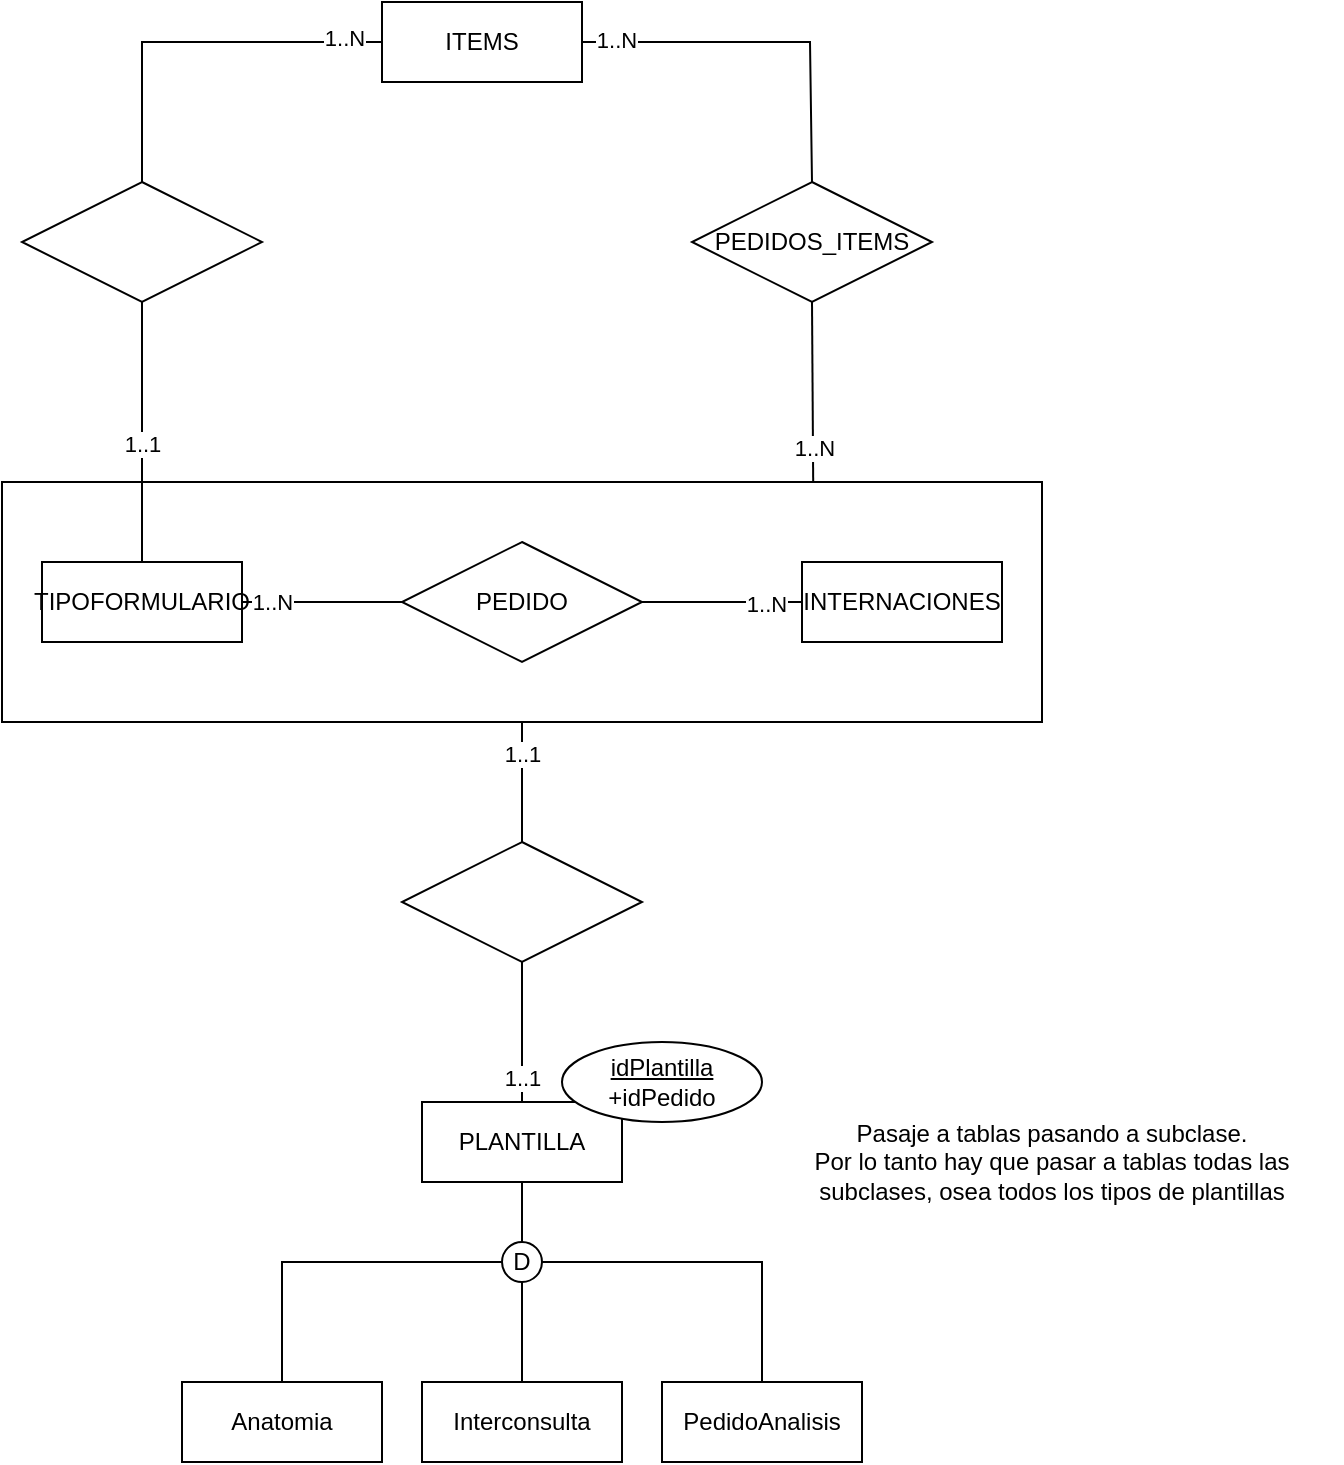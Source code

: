 <mxfile version="26.0.11">
  <diagram id="R2lEEEUBdFMjLlhIrx00" name="Page-1">
    <mxGraphModel dx="1968" dy="1573" grid="1" gridSize="10" guides="1" tooltips="1" connect="1" arrows="1" fold="1" page="1" pageScale="1" pageWidth="850" pageHeight="1100" math="0" shadow="0" extFonts="Permanent Marker^https://fonts.googleapis.com/css?family=Permanent+Marker">
      <root>
        <mxCell id="0" />
        <mxCell id="1" parent="0" />
        <mxCell id="DMGgW1MV-FjS81q1vouq-12" value="" style="rounded=0;whiteSpace=wrap;html=1;" parent="1" vertex="1">
          <mxGeometry x="-760" y="-60" width="520" height="120" as="geometry" />
        </mxCell>
        <mxCell id="DMGgW1MV-FjS81q1vouq-2" value="TIPOFORMULARIO" style="whiteSpace=wrap;html=1;align=center;" parent="1" vertex="1">
          <mxGeometry x="-740" y="-20" width="100" height="40" as="geometry" />
        </mxCell>
        <mxCell id="DMGgW1MV-FjS81q1vouq-3" value="" style="shape=rhombus;perimeter=rhombusPerimeter;whiteSpace=wrap;html=1;align=center;" parent="1" vertex="1">
          <mxGeometry x="-750" y="-210" width="120" height="60" as="geometry" />
        </mxCell>
        <mxCell id="DMGgW1MV-FjS81q1vouq-4" value="" style="endArrow=none;html=1;rounded=0;exitX=0.5;exitY=0;exitDx=0;exitDy=0;entryX=0.5;entryY=1;entryDx=0;entryDy=0;" parent="1" source="DMGgW1MV-FjS81q1vouq-2" target="DMGgW1MV-FjS81q1vouq-3" edge="1">
          <mxGeometry relative="1" as="geometry">
            <mxPoint x="-460" y="60" as="sourcePoint" />
            <mxPoint x="-300" y="60" as="targetPoint" />
          </mxGeometry>
        </mxCell>
        <mxCell id="DMGgW1MV-FjS81q1vouq-53" value="1..1" style="edgeLabel;html=1;align=center;verticalAlign=middle;resizable=0;points=[];" parent="DMGgW1MV-FjS81q1vouq-4" connectable="0" vertex="1">
          <mxGeometry x="-0.082" relative="1" as="geometry">
            <mxPoint as="offset" />
          </mxGeometry>
        </mxCell>
        <mxCell id="DMGgW1MV-FjS81q1vouq-8" value="INTERNACIONES" style="whiteSpace=wrap;html=1;align=center;" parent="1" vertex="1">
          <mxGeometry x="-360" y="-20" width="100" height="40" as="geometry" />
        </mxCell>
        <mxCell id="DMGgW1MV-FjS81q1vouq-9" value="PEDIDO" style="shape=rhombus;perimeter=rhombusPerimeter;whiteSpace=wrap;html=1;align=center;" parent="1" vertex="1">
          <mxGeometry x="-560" y="-30" width="120" height="60" as="geometry" />
        </mxCell>
        <mxCell id="DMGgW1MV-FjS81q1vouq-11" value="" style="endArrow=none;html=1;rounded=0;entryX=0;entryY=0.5;entryDx=0;entryDy=0;exitX=1;exitY=0.5;exitDx=0;exitDy=0;" parent="1" source="DMGgW1MV-FjS81q1vouq-2" target="DMGgW1MV-FjS81q1vouq-9" edge="1">
          <mxGeometry relative="1" as="geometry">
            <mxPoint x="-430" y="10" as="sourcePoint" />
            <mxPoint x="-350" y="10" as="targetPoint" />
          </mxGeometry>
        </mxCell>
        <mxCell id="DMGgW1MV-FjS81q1vouq-55" value="1..N" style="edgeLabel;html=1;align=center;verticalAlign=middle;resizable=0;points=[];" parent="DMGgW1MV-FjS81q1vouq-11" connectable="0" vertex="1">
          <mxGeometry x="-0.626" relative="1" as="geometry">
            <mxPoint as="offset" />
          </mxGeometry>
        </mxCell>
        <mxCell id="DMGgW1MV-FjS81q1vouq-13" value="ITEMS" style="whiteSpace=wrap;html=1;align=center;" parent="1" vertex="1">
          <mxGeometry x="-570" y="-300" width="100" height="40" as="geometry" />
        </mxCell>
        <mxCell id="DMGgW1MV-FjS81q1vouq-18" value="" style="endArrow=none;html=1;rounded=0;exitX=0.5;exitY=0;exitDx=0;exitDy=0;entryX=0;entryY=0.5;entryDx=0;entryDy=0;" parent="1" source="DMGgW1MV-FjS81q1vouq-3" target="DMGgW1MV-FjS81q1vouq-13" edge="1">
          <mxGeometry relative="1" as="geometry">
            <mxPoint x="-680" y="150" as="sourcePoint" />
            <mxPoint x="-680" y="180" as="targetPoint" />
            <Array as="points">
              <mxPoint x="-690" y="-280" />
            </Array>
          </mxGeometry>
        </mxCell>
        <mxCell id="DMGgW1MV-FjS81q1vouq-54" value="1..N" style="edgeLabel;html=1;align=center;verticalAlign=middle;resizable=0;points=[];" parent="DMGgW1MV-FjS81q1vouq-18" connectable="0" vertex="1">
          <mxGeometry x="0.875" y="3" relative="1" as="geometry">
            <mxPoint x="-7" y="1" as="offset" />
          </mxGeometry>
        </mxCell>
        <mxCell id="DMGgW1MV-FjS81q1vouq-29" value="" style="endArrow=none;html=1;rounded=0;entryX=0;entryY=0.5;entryDx=0;entryDy=0;exitX=1;exitY=0.5;exitDx=0;exitDy=0;" parent="1" source="DMGgW1MV-FjS81q1vouq-9" target="DMGgW1MV-FjS81q1vouq-8" edge="1">
          <mxGeometry relative="1" as="geometry">
            <mxPoint x="-410" y="30" as="sourcePoint" />
            <mxPoint x="-330" y="30" as="targetPoint" />
          </mxGeometry>
        </mxCell>
        <mxCell id="DMGgW1MV-FjS81q1vouq-57" value="1..N" style="edgeLabel;html=1;align=center;verticalAlign=middle;resizable=0;points=[];" parent="DMGgW1MV-FjS81q1vouq-29" connectable="0" vertex="1">
          <mxGeometry x="0.548" y="-1" relative="1" as="geometry">
            <mxPoint as="offset" />
          </mxGeometry>
        </mxCell>
        <mxCell id="DMGgW1MV-FjS81q1vouq-31" value="PEDIDOS_ITEMS" style="shape=rhombus;perimeter=rhombusPerimeter;whiteSpace=wrap;html=1;align=center;" parent="1" vertex="1">
          <mxGeometry x="-415" y="-210" width="120" height="60" as="geometry" />
        </mxCell>
        <mxCell id="DMGgW1MV-FjS81q1vouq-33" value="" style="endArrow=none;html=1;rounded=0;exitX=1;exitY=0.5;exitDx=0;exitDy=0;entryX=0.5;entryY=0;entryDx=0;entryDy=0;" parent="1" source="DMGgW1MV-FjS81q1vouq-13" target="DMGgW1MV-FjS81q1vouq-31" edge="1">
          <mxGeometry relative="1" as="geometry">
            <mxPoint x="-500" y="-240" as="sourcePoint" />
            <mxPoint x="-340" y="-240" as="targetPoint" />
            <Array as="points">
              <mxPoint x="-356" y="-280" />
            </Array>
          </mxGeometry>
        </mxCell>
        <mxCell id="DMGgW1MV-FjS81q1vouq-51" value="1..N" style="edgeLabel;html=1;align=center;verticalAlign=middle;resizable=0;points=[];" parent="DMGgW1MV-FjS81q1vouq-33" connectable="0" vertex="1">
          <mxGeometry x="-0.817" y="1" relative="1" as="geometry">
            <mxPoint as="offset" />
          </mxGeometry>
        </mxCell>
        <mxCell id="DMGgW1MV-FjS81q1vouq-34" value="" style="endArrow=none;html=1;rounded=0;entryX=0.5;entryY=1;entryDx=0;entryDy=0;exitX=0.78;exitY=-0.002;exitDx=0;exitDy=0;exitPerimeter=0;" parent="1" source="DMGgW1MV-FjS81q1vouq-12" target="DMGgW1MV-FjS81q1vouq-31" edge="1">
          <mxGeometry relative="1" as="geometry">
            <mxPoint x="-510" y="-130" as="sourcePoint" />
            <mxPoint x="-350" y="-130" as="targetPoint" />
          </mxGeometry>
        </mxCell>
        <mxCell id="DMGgW1MV-FjS81q1vouq-52" value="1..N" style="edgeLabel;html=1;align=center;verticalAlign=middle;resizable=0;points=[];" parent="DMGgW1MV-FjS81q1vouq-34" connectable="0" vertex="1">
          <mxGeometry x="-0.605" relative="1" as="geometry">
            <mxPoint as="offset" />
          </mxGeometry>
        </mxCell>
        <mxCell id="DMGgW1MV-FjS81q1vouq-35" value="PLANTILLA" style="whiteSpace=wrap;html=1;align=center;" parent="1" vertex="1">
          <mxGeometry x="-550" y="250" width="100" height="40" as="geometry" />
        </mxCell>
        <mxCell id="DMGgW1MV-FjS81q1vouq-37" value="D" style="ellipse;whiteSpace=wrap;html=1;aspect=fixed;" parent="1" vertex="1">
          <mxGeometry x="-510" y="320" width="20" height="20" as="geometry" />
        </mxCell>
        <mxCell id="DMGgW1MV-FjS81q1vouq-38" value="" style="endArrow=none;html=1;rounded=0;exitX=0.5;exitY=1;exitDx=0;exitDy=0;entryX=0.5;entryY=0;entryDx=0;entryDy=0;" parent="1" source="DMGgW1MV-FjS81q1vouq-35" target="DMGgW1MV-FjS81q1vouq-37" edge="1">
          <mxGeometry relative="1" as="geometry">
            <mxPoint x="-540" y="280" as="sourcePoint" />
            <mxPoint x="-380" y="280" as="targetPoint" />
          </mxGeometry>
        </mxCell>
        <mxCell id="DMGgW1MV-FjS81q1vouq-39" value="Anatomia" style="whiteSpace=wrap;html=1;align=center;" parent="1" vertex="1">
          <mxGeometry x="-670" y="390" width="100" height="40" as="geometry" />
        </mxCell>
        <mxCell id="DMGgW1MV-FjS81q1vouq-40" value="Interconsulta" style="whiteSpace=wrap;html=1;align=center;" parent="1" vertex="1">
          <mxGeometry x="-550" y="390" width="100" height="40" as="geometry" />
        </mxCell>
        <mxCell id="DMGgW1MV-FjS81q1vouq-41" value="PedidoAnalisis" style="whiteSpace=wrap;html=1;align=center;" parent="1" vertex="1">
          <mxGeometry x="-430" y="390" width="100" height="40" as="geometry" />
        </mxCell>
        <mxCell id="DMGgW1MV-FjS81q1vouq-43" value="" style="endArrow=none;html=1;rounded=0;exitX=0.5;exitY=0;exitDx=0;exitDy=0;entryX=0;entryY=0.5;entryDx=0;entryDy=0;" parent="1" source="DMGgW1MV-FjS81q1vouq-39" target="DMGgW1MV-FjS81q1vouq-37" edge="1">
          <mxGeometry relative="1" as="geometry">
            <mxPoint x="-540" y="280" as="sourcePoint" />
            <mxPoint x="-380" y="280" as="targetPoint" />
            <Array as="points">
              <mxPoint x="-620" y="330" />
            </Array>
          </mxGeometry>
        </mxCell>
        <mxCell id="DMGgW1MV-FjS81q1vouq-44" value="" style="endArrow=none;html=1;rounded=0;exitX=0.5;exitY=0;exitDx=0;exitDy=0;entryX=0.5;entryY=1;entryDx=0;entryDy=0;" parent="1" source="DMGgW1MV-FjS81q1vouq-40" target="DMGgW1MV-FjS81q1vouq-37" edge="1">
          <mxGeometry relative="1" as="geometry">
            <mxPoint x="-590" y="400" as="sourcePoint" />
            <mxPoint x="-500" y="360" as="targetPoint" />
          </mxGeometry>
        </mxCell>
        <mxCell id="DMGgW1MV-FjS81q1vouq-45" value="" style="endArrow=none;html=1;rounded=0;exitX=0.5;exitY=0;exitDx=0;exitDy=0;entryX=1;entryY=0.5;entryDx=0;entryDy=0;" parent="1" source="DMGgW1MV-FjS81q1vouq-41" target="DMGgW1MV-FjS81q1vouq-37" edge="1">
          <mxGeometry relative="1" as="geometry">
            <mxPoint x="-410" y="400" as="sourcePoint" />
            <mxPoint x="-490" y="350" as="targetPoint" />
            <Array as="points">
              <mxPoint x="-380" y="330" />
            </Array>
          </mxGeometry>
        </mxCell>
        <mxCell id="DMGgW1MV-FjS81q1vouq-46" value="" style="shape=rhombus;perimeter=rhombusPerimeter;whiteSpace=wrap;html=1;align=center;" parent="1" vertex="1">
          <mxGeometry x="-560" y="120" width="120" height="60" as="geometry" />
        </mxCell>
        <mxCell id="DMGgW1MV-FjS81q1vouq-47" value="" style="endArrow=none;html=1;rounded=0;exitX=0.5;exitY=1;exitDx=0;exitDy=0;entryX=0.5;entryY=0;entryDx=0;entryDy=0;" parent="1" source="DMGgW1MV-FjS81q1vouq-12" target="DMGgW1MV-FjS81q1vouq-46" edge="1">
          <mxGeometry relative="1" as="geometry">
            <mxPoint x="-540" y="100" as="sourcePoint" />
            <mxPoint x="-380" y="100" as="targetPoint" />
          </mxGeometry>
        </mxCell>
        <mxCell id="DMGgW1MV-FjS81q1vouq-50" value="1..1" style="edgeLabel;html=1;align=center;verticalAlign=middle;resizable=0;points=[];" parent="DMGgW1MV-FjS81q1vouq-47" connectable="0" vertex="1">
          <mxGeometry x="-0.463" relative="1" as="geometry">
            <mxPoint as="offset" />
          </mxGeometry>
        </mxCell>
        <mxCell id="DMGgW1MV-FjS81q1vouq-48" value="" style="endArrow=none;html=1;rounded=0;exitX=0.5;exitY=1;exitDx=0;exitDy=0;entryX=0.5;entryY=0;entryDx=0;entryDy=0;" parent="1" source="DMGgW1MV-FjS81q1vouq-46" target="DMGgW1MV-FjS81q1vouq-35" edge="1">
          <mxGeometry relative="1" as="geometry">
            <mxPoint x="-310" y="140.0" as="sourcePoint" />
            <mxPoint x="-470" y="220" as="targetPoint" />
            <Array as="points" />
          </mxGeometry>
        </mxCell>
        <mxCell id="DMGgW1MV-FjS81q1vouq-49" value="1..1" style="edgeLabel;html=1;align=center;verticalAlign=middle;resizable=0;points=[];" parent="DMGgW1MV-FjS81q1vouq-48" connectable="0" vertex="1">
          <mxGeometry x="0.746" relative="1" as="geometry">
            <mxPoint y="-3" as="offset" />
          </mxGeometry>
        </mxCell>
        <mxCell id="DMGgW1MV-FjS81q1vouq-58" value="&lt;u&gt;idPlantilla&lt;/u&gt;&lt;div&gt;+idPedido&lt;/div&gt;" style="ellipse;whiteSpace=wrap;html=1;align=center;" parent="1" vertex="1">
          <mxGeometry x="-480" y="220" width="100" height="40" as="geometry" />
        </mxCell>
        <mxCell id="DMGgW1MV-FjS81q1vouq-59" value="Pasaje a tablas pasando a subclase.&lt;div&gt;Por lo tanto hay que pasar a tablas todas las subclases, osea todos los tipos de plantillas&lt;/div&gt;" style="text;html=1;align=center;verticalAlign=middle;whiteSpace=wrap;rounded=0;" parent="1" vertex="1">
          <mxGeometry x="-380" y="240" width="290" height="80" as="geometry" />
        </mxCell>
      </root>
    </mxGraphModel>
  </diagram>
</mxfile>
